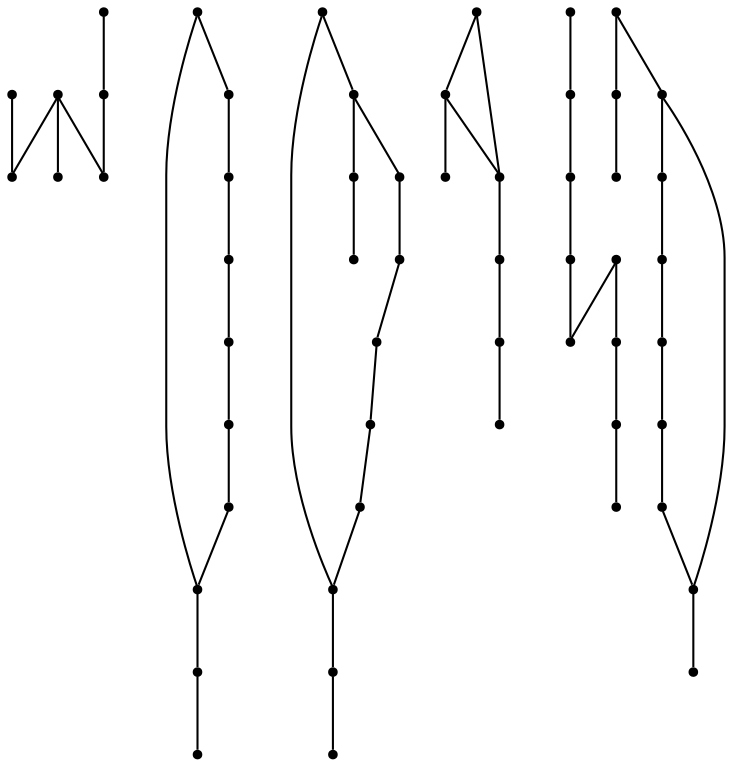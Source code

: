 graph {
  node [shape=point,comment="{\"directed\":false,\"doi\":\"10.1007/978-3-319-50106-2_8\",\"figure\":\"5\"}"]

  v0 [pos="1638.2515513351277,482.3272875103154"]
  v1 [pos="1626.1403423293405,443.1964722535702"]
  v2 [pos="1606.6236897868735,346.2874091047231"]
  v3 [pos="1600.263194718223,437.8914827588162"]
  v4 [pos="1613.2330699223937,424.0998803860627"]
  v5 [pos="1440.9587246052656,566.1978564300155"]
  v6 [pos="820.8547288476652,440.4606300091868"]
  v7 [pos="726.7730577384916,566.1978564300155"]
  v8 [pos="1630.0420004624486,432.1907238027859"]
  v9 [pos="1603.3387439228086,370.75667155958536"]
  v10 [pos="1646.8425055371586,471.3673221591646"]
  v11 [pos="1554.090277476795,437.81540809794944"]
  v12 [pos="1579.551588630377,409.83331014843094"]
  v13 [pos="1523.3644812220034,351.7037802965543"]
  v14 [pos="1479.8691132787899,432.33239706109623"]
  v15 [pos="1454.6942043585188,478.44742416693055"]
  v16 [pos="1528.8071092753935,437.2874001942076"]
  v17 [pos="1441.0733109339571,388.48111372694893"]
  v18 [pos="1440.943081854512,432.3741105518734"]
  v19 [pos="1299.2038629217082,433.1190794777673"]
  v20 [pos="1272.1609806431438,371.26511831607064"]
  v21 [pos="1315.6616264250265,471.86841659496224"]
  v22 [pos="1275.444813709899,346.7907450047737"]
  v23 [pos="1196.5270725691444,423.36018128569947"]
  v24 [pos="1161.8986643549792,457.50068637312285"]
  v25 [pos="1207.3923619127675,422.2351887874832"]
  v26 [pos="1267.5633472783325,409.83331014843094"]
  v27 [pos="1242.1019725363326,437.81540809794944"]
  v28 [pos="1128.9715642563217,566.1978564300155"]
  v29 [pos="1167.880871926745,432.33239706109623"]
  v30 [pos="1142.704945591791,478.44742416693055"]
  v31 [pos="1211.3752542494844,351.7037802965543"]
  v32 [pos="1216.81883612914,437.2874001942076"]
  v33 [pos="1129.0839885788116,388.481113726949"]
  v34 [pos="1128.954904090885,432.3741105518734"]
  v35 [pos="832.0689914276145,351.7037802965543"]
  v36 [pos="832.0502646386025,485.4080052599067"]
  v37 [pos="832.0825357605842,428.7892700052067"]
  v38 [pos="775.9288440657108,432.8449134264378"]
  v39 [pos="744.3227615505184,478.44742416693055"]
  v40 [pos="802.7226823063613,428.56114140406413"]
  v41 [pos="817.8886471041467,400.7944545280121"]
  v42 [pos="788.5016731897756,431.84073744114323"]
  v43 [pos="726.9199469833738,388.481113726949"]
  v44 [pos="726.7532817405875,432.3741105518734"]
  v45 [pos="446.2835775496698,504.34717798015015"]
  v46 [pos="446.0669000163642,437.08722630858784"]
  v47 [pos="445.97937055940304,371.2025480799049"]
  v48 [pos="423.8341953887666,432.81998707219293"]
  v49 [pos="375.7827650088114,566.1978564300155"]
  v50 [pos="375.7806824881318,488.1989700383107"]
  v51 [pos="375.6733690847143,373.0903378881259"]
  v52 [pos="375.66920404335514,433.78677352612016"]
  v53 [pos="318.15485533513424,438.0583367219249"]
  v54 [pos="305.5830356772003,410.2020707603053"]
  v55 [pos="333.7937987323088,441.65052958927936"]

  v1 -- v0 [id="-2",pos="1626.1403423293405,443.1964722535702 1630.9086266000031,464.5933256626016 1634.3959726010135,473.02149028283236 1636.2274048229679,477.4431528001784 1638.2515513351277,482.3272875103154 1638.2515513351277,482.3272875103154 1638.2515513351277,482.3272875103154"]
  v1 -- v4 [id="-3",pos="1626.1403423293405,443.1964722535702 1621.5679404773045,442.77844111146067 1620.6374262730778,440.60829916710026 1619.649777152289,438.3082361407577 1617.772682581604,433.9376054875572 1615.6889492929101,429.09795475920765 1613.2330699223937,424.0998803860627"]
  v52 -- v48 [id="-4",pos="375.66920404335514,433.78677352612016 423.8341953887666,432.81998707219293 423.8341953887666,432.81998707219293 423.8341953887666,432.81998707219293"]
  v2 -- v4 [id="-5",pos="1606.6236897868735,346.2874091047231 1603.6304249883578,345.2501548796213 1603.0155796355157,345.0372344047877 1601.3759920279363,344.4694464718981 1596.1210451893817,342.65249329283233 1585.6276845008736,339.01445373820593 1588.878197236755,356.80875487478465 1591.5451822943185,371.4240738817515 1603.499582989425,400.5019406372742 1613.2330699223937,424.0998803860627"]
  v55 -- v50 [id="-7",pos="333.7937987323088,441.65052958927936 375.7806824881318,488.1989700383107 375.7806824881318,488.1989700383107 375.7806824881318,488.1989700383107"]
  v3 -- v5 [id="-8",pos="1600.263194718223,437.8914827588162 1600.23472892356,455.23018696034774 1594.21942040282,473.62726463203046 1582.8230537498898,489.8825163520556 1564.4326474674792,516.1238629586518 1532.027481101286,536.7894003186341 1506.0441090384043,548.5786120618966 1480.0691306466583,560.3678555989782 1460.5118768994912,563.2807735193398 1450.739481690842,564.739346768497 1440.9587246052656,566.1978564300155 1440.9587246052656,566.1978564300155 1440.9587246052656,566.1978564300155"]
  v3 -- v13 [id="-9",pos="1600.263194718223,437.8914827588162 1600.2587595068876,427.2390712119161 1598.0052066429394,416.987740004256 1593.3455379337036,407.87462012341643 1581.1019696364783,383.91276317746104 1552.2348628309967,367.8062051387604 1537.7950777633214,359.75918950179044 1523.3635591899467,351.7038438841928 1537.7950777633214,359.75918950179044 1537.7950777633214,359.75918950179044 1523.3644812220034,351.7037802965543 1523.3644812220034,351.7037802965543 1523.3644812220034,351.7037802965543"]
  v52 -- v51 [id="-11",pos="375.66920404335514,433.78677352612016 375.6733690847143,373.0903378881259 375.6733690847143,373.0903378881259 375.6733690847143,373.0903378881259"]
  v54 -- v55 [id="-14",pos="305.5830356772003,410.2020707603053 333.7937987323088,441.65052958927936 333.7937987323088,441.65052958927936 333.7937987323088,441.65052958927936"]
  v53 -- v54 [id="-15",pos="318.15485533513424,438.0583367219249 305.5830356772003,410.2020707603053 305.5830356772003,410.2020707603053 305.5830356772003,410.2020707603053"]
  v49 -- v53 [id="-16",pos="375.7827650088114,566.1978564300155 318.15485533513424,438.0583367219249 318.15485533513424,438.0583367219249 318.15485533513424,438.0583367219249"]
  v47 -- v48 [id="-18",pos="445.97937055940304,371.2025480799049 423.8341953887666,432.81998707219293 423.8341953887666,432.81998707219293 423.8341953887666,432.81998707219293"]
  v48 -- v49 [id="-19",pos="423.8341953887666,432.81998707219293 375.7827650088114,566.1978564300155 375.7827650088114,566.1978564300155 375.7827650088114,566.1978564300155"]
  v47 -- v46 [id="-20",pos="445.97937055940304,371.2025480799049 446.0669000163642,437.08722630858784 446.0669000163642,437.08722630858784 446.0669000163642,437.08722630858784"]
  v46 -- v45 [id="-21",pos="446.0669000163642,437.08722630858784 446.2835775496698,504.34717798015015 446.2835775496698,504.34717798015015 446.2835775496698,504.34717798015015"]
  v6 -- v7 [id="-23",pos="820.8547288476652,440.4606300091868 821.0495473629726,442.7908405341328 820.7609251390021,444.9981840243693 820.4765208363026,447.1469814631951 817.0301557739117,473.2299948502255 814.2088648574911,490.69923597940635 806.0033518493359,507.47670719065286 797.8020356767488,524.258311598394 784.2248910835633,540.3565396564669 770.1226333370284,550.0245949586543 756.0203755904936,559.6968470449749 741.3972651145953,562.9473517374952 734.0835796646533,564.5684231965319 726.7730577384916,566.1978564300155 726.7730577384916,566.1978564300155 726.7730577384916,566.1978564300155"]
  v6 -- v35 [id="-24",pos="820.8547288476652,440.4606300091868 824.584396535058,415.47609701869885 828.1661435409006,384.95848534572303 830.0322067174374,369.0438431383666 832.0700247394021,351.7037802965543 830.0322067174374,369.0438431383666 830.0322067174374,369.0438431383666 832.0689914276145,351.7037802965543 832.0689914276145,351.7037802965543 832.0689914276145,351.7037802965543"]
  v8 -- v9 [id="-26",pos="1630.0420004624486,432.1907238027859 1603.3387439228086,370.75667155958536 1603.3387439228086,370.75667155958536 1603.3387439228086,370.75667155958536"]
  v7 -- v44 [id="-27",pos="726.7730577384916,566.1978564300155 726.7532817405875,432.3741105518734 726.7532817405875,432.3741105518734 726.7532817405875,432.3741105518734"]
  v44 -- v43 [id="-28",pos="726.7532817405875,432.3741105518734 726.9199469833738,388.481113726949 726.9199469833738,388.481113726949 726.9199469833738,388.481113726949"]
  v10 -- v8 [id="-30",pos="1646.8425055371586,471.3673221591646 1630.0420004624486,432.1907238027859 1630.0420004624486,432.1907238027859 1630.0420004624486,432.1907238027859"]
  v1 -- v9 [id="-31",pos="1626.1403423293405,443.1964722535702 1603.3387439228086,370.75667155958536 1603.3387439228086,370.75667155958536 1603.3387439228086,370.75667155958536"]
  v39 -- v42 [id="-33",pos="744.3227615505184,478.44742416693055 788.5016731897756,431.84073744114323 788.5016731897756,431.84073744114323 788.5016731897756,431.84073744114323"]
  v42 -- v41 [id="-34",pos="788.5016731897756,431.84073744114323 817.8886471041467,400.7944545280121 817.8886471041467,400.7944545280121 817.8886471041467,400.7944545280121"]
  v41 -- v40 [id="-39",pos="817.8886471041467,400.7944545280121 802.7226823063613,428.56114140406413 802.7226823063613,428.56114140406413 802.7226823063613,428.56114140406413"]
  v40 -- v7 [id="-40",pos="802.7226823063613,428.56114140406413 726.7730577384916,566.1978564300155 726.7730577384916,566.1978564300155 726.7730577384916,566.1978564300155"]
  v35 -- v38 [id="-41",pos="832.0689914276145,351.7037802965543 775.9288440657108,432.8449134264378 775.9288440657108,432.8449134264378 775.9288440657108,432.8449134264378"]
  v38 -- v39 [id="-42",pos="775.9288440657108,432.8449134264378 744.3227615505184,478.44742416693055 744.3227615505184,478.44742416693055 744.3227615505184,478.44742416693055"]
  v35 -- v37 [id="-43",pos="832.0689914276145,351.7037802965543 832.0825357605842,428.7892700052067 832.0825357605842,428.7892700052067 832.0825357605842,428.7892700052067"]
  v37 -- v36 [id="-44",pos="832.0825357605842,428.7892700052067 832.0502646386025,485.4080052599067 832.0502646386025,485.4080052599067 832.0502646386025,485.4080052599067"]
  v23 -- v25 [id="-50",pos="1196.5270725691444,423.36018128569947 1207.3923619127675,422.2351887874832 1207.3923619127675,422.2351887874832 1207.3923619127675,422.2351887874832"]
  v11 -- v5 [id="-53",pos="1554.090277476795,437.81540809794944 1440.9587246052656,566.1978564300155 1440.9587246052656,566.1978564300155 1440.9587246052656,566.1978564300155"]
  v12 -- v11 [id="-54",pos="1579.551588630377,409.83331014843094 1554.090277476795,437.81540809794944 1554.090277476795,437.81540809794944 1554.090277476795,437.81540809794944"]
  v28 -- v34 [id="-57",pos="1128.9715642563217,566.1978564300155 1128.954904090885,432.3741105518734 1128.954904090885,432.3741105518734 1128.954904090885,432.3741105518734"]
  v34 -- v33 [id="-58",pos="1128.954904090885,432.3741105518734 1129.0839885788116,388.481113726949 1129.0839885788116,388.481113726949 1129.0839885788116,388.481113726949"]
  v30 -- v32 [id="-61",pos="1142.704945591791,478.44742416693055 1216.81883612914,437.2874001942076 1216.81883612914,437.2874001942076 1216.81883612914,437.2874001942076"]
  v32 -- v26 [id="-62",pos="1216.81883612914,437.2874001942076 1267.5633472783325,409.83331014843094 1267.5633472783325,409.83331014843094 1267.5633472783325,409.83331014843094"]
  v24 -- v23 [id="-63",pos="1161.8986643549792,457.50068637312285 1196.5270725691444,423.36018128569947 1196.5270725691444,423.36018128569947 1196.5270725691444,423.36018128569947"]
  v23 -- v22 [id="-64",pos="1196.5270725691444,423.36018128569947 1275.444813709899,346.7907450047737 1275.444813709899,346.7907450047737 1275.444813709899,346.7907450047737"]
  v24 -- v25 [id="-65",pos="1161.8986643549792,457.50068637312285 1207.3923619127675,422.2351887874832 1207.3923619127675,422.2351887874832 1207.3923619127675,422.2351887874832"]
  v25 -- v20 [id="-66",pos="1207.3923619127675,422.2351887874832 1272.1609806431438,371.26511831607064 1272.1609806431438,371.26511831607064 1272.1609806431438,371.26511831607064"]
  v31 -- v29 [id="-70",pos="1211.3752542494844,351.7037802965543 1167.880871926745,432.33239706109623 1167.880871926745,432.33239706109623 1167.880871926745,432.33239706109623"]
  v29 -- v30 [id="-71",pos="1167.880871926745,432.33239706109623 1142.704945591791,478.44742416693055 1142.704945591791,478.44742416693055 1142.704945591791,478.44742416693055"]
  v27 -- v26 [id="-72",pos="1242.1019725363326,437.81540809794944 1267.5633472783325,409.83331014843094 1267.5633472783325,409.83331014843094 1267.5633472783325,409.83331014843094"]
  v50 -- v52 [id="-73",pos="375.7806824881318,488.1989700383107 375.66920404335514,433.78677352612016 375.66920404335514,433.78677352612016 375.66920404335514,433.78677352612016"]
  v27 -- v28 [id="-75",pos="1242.1019725363326,437.81540809794944 1128.9715642563217,566.1978564300155 1128.9715642563217,566.1978564300155 1128.9715642563217,566.1978564300155"]
  v20 -- v19 [id="-77",pos="1272.1609806431438,371.26511831607064 1299.2038629217082,433.1190794777673 1299.2038629217082,433.1190794777673 1299.2038629217082,433.1190794777673"]
  v19 -- v21 [id="-78",pos="1299.2038629217082,433.1190794777673 1315.6616264250265,471.86841659496224 1315.6616264250265,471.86841659496224 1315.6616264250265,471.86841659496224"]
  v14 -- v15 [id="-87",pos="1479.8691132787899,432.33239706109623 1454.6942043585188,478.44742416693055 1454.6942043585188,478.44742416693055 1454.6942043585188,478.44742416693055"]
  v13 -- v14 [id="-88",pos="1523.3644812220034,351.7037802965543 1479.8691132787899,432.33239706109623 1479.8691132787899,432.33239706109623 1479.8691132787899,432.33239706109623"]
  v16 -- v12 [id="-89",pos="1528.8071092753935,437.2874001942076 1579.551588630377,409.83331014843094 1579.551588630377,409.83331014843094 1579.551588630377,409.83331014843094"]
  v15 -- v16 [id="-90",pos="1454.6942043585188,478.44742416693055 1528.8071092753935,437.2874001942076 1528.8071092753935,437.2874001942076 1528.8071092753935,437.2874001942076"]
  v18 -- v17 [id="-95",pos="1440.943081854512,432.3741105518734 1441.0733109339571,388.48111372694893 1441.0733109339571,388.48111372694893 1441.0733109339571,388.48111372694893"]
  v5 -- v18 [id="-96",pos="1440.9587246052656,566.1978564300155 1440.943081854512,432.3741105518734 1440.943081854512,432.3741105518734 1440.943081854512,432.3741105518734"]
}